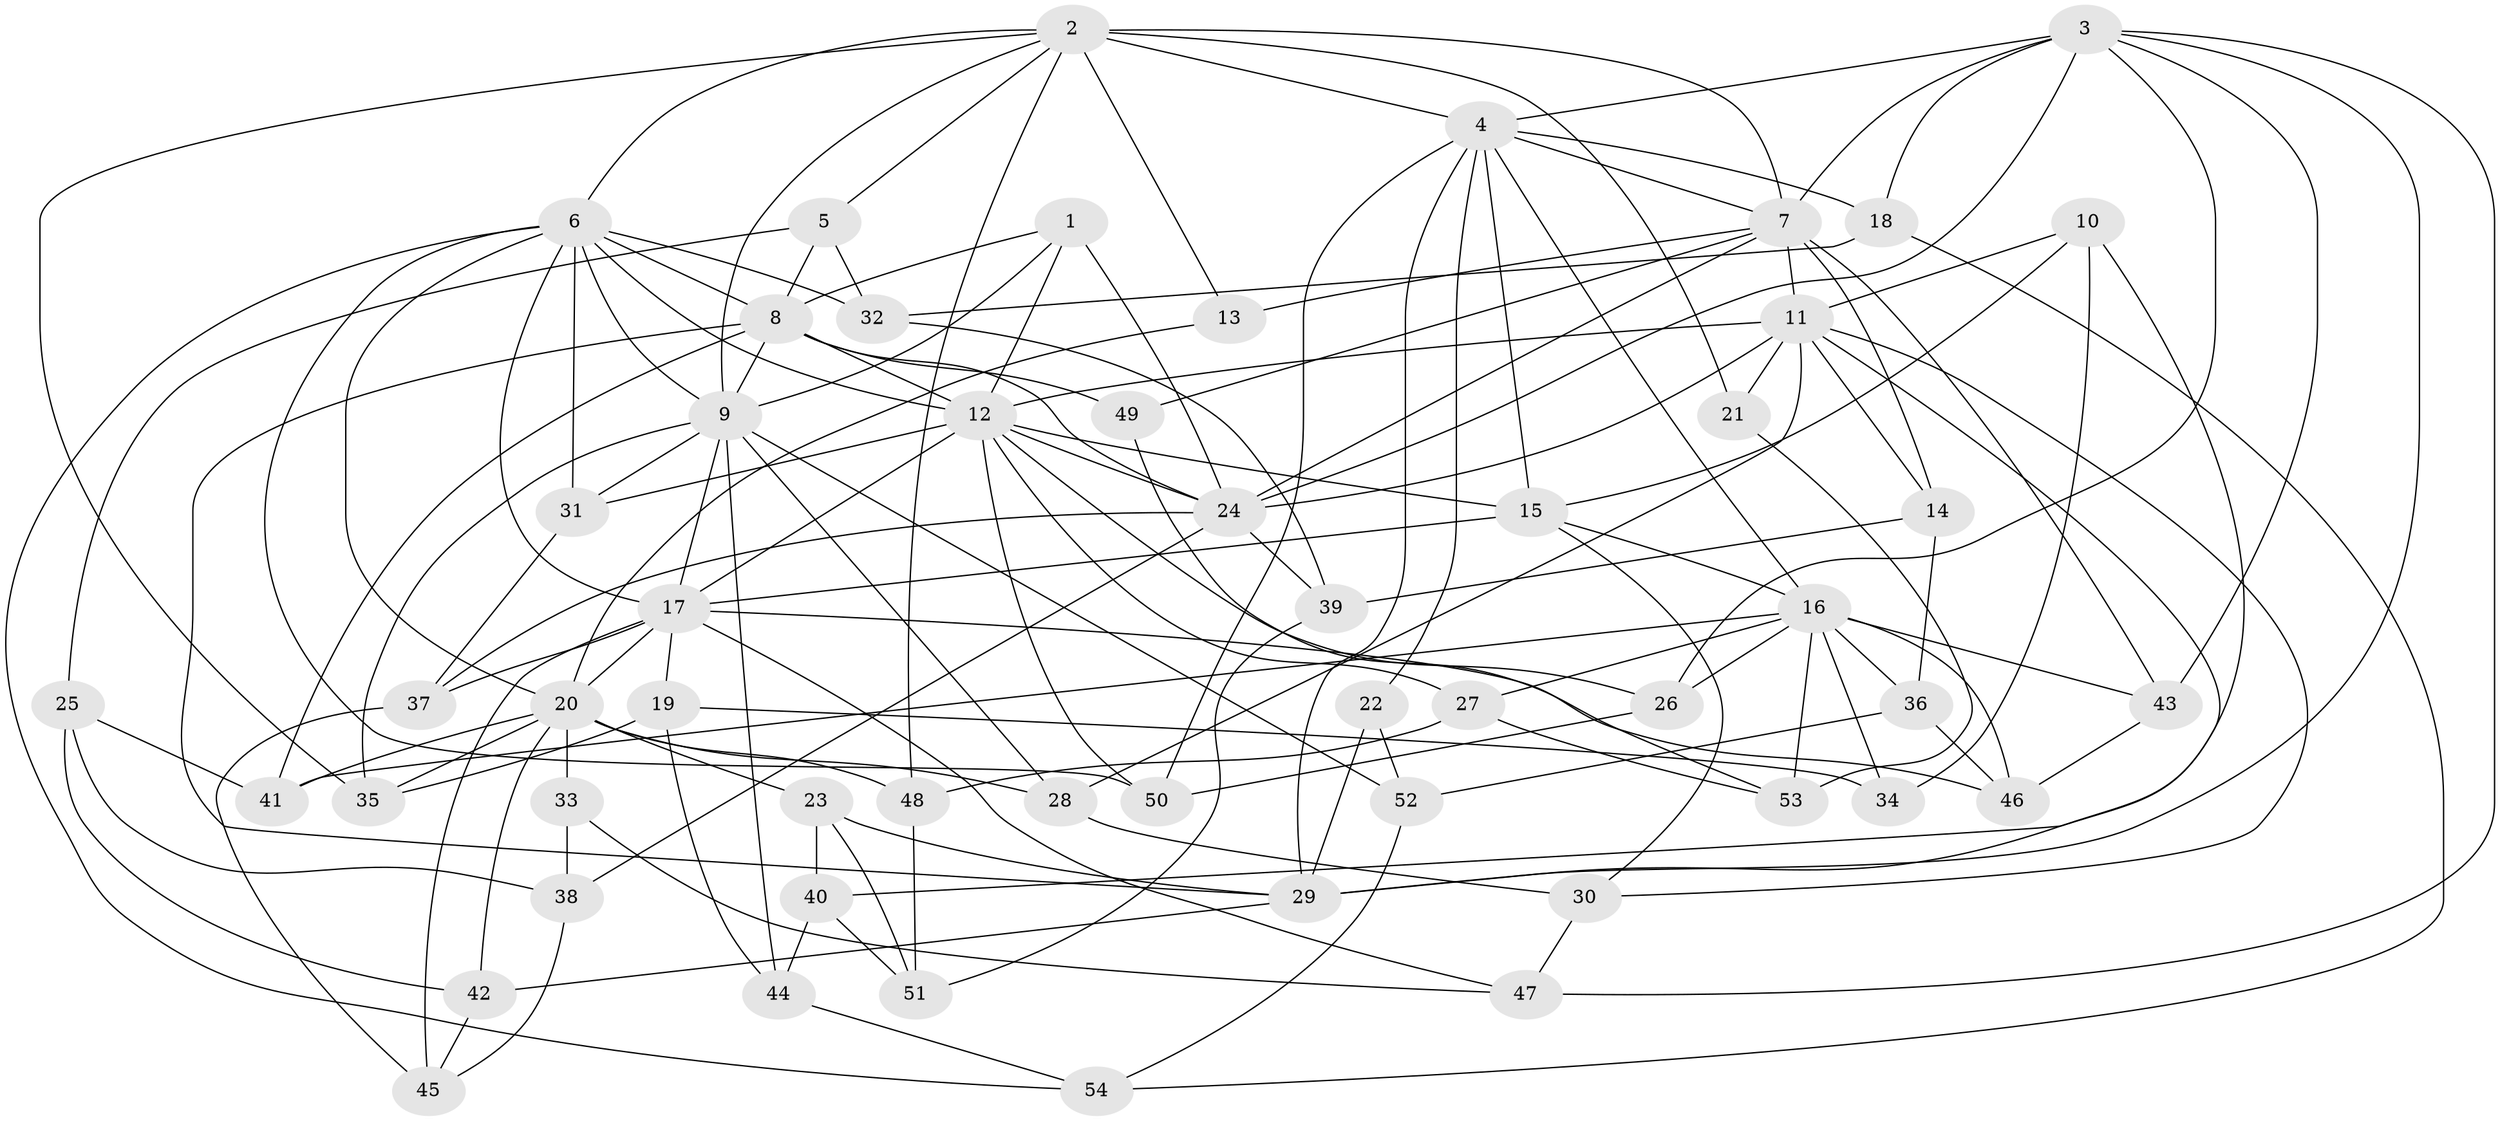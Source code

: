 // original degree distribution, {4: 1.0}
// Generated by graph-tools (version 1.1) at 2025/38/03/09/25 02:38:11]
// undirected, 54 vertices, 143 edges
graph export_dot {
graph [start="1"]
  node [color=gray90,style=filled];
  1;
  2;
  3;
  4;
  5;
  6;
  7;
  8;
  9;
  10;
  11;
  12;
  13;
  14;
  15;
  16;
  17;
  18;
  19;
  20;
  21;
  22;
  23;
  24;
  25;
  26;
  27;
  28;
  29;
  30;
  31;
  32;
  33;
  34;
  35;
  36;
  37;
  38;
  39;
  40;
  41;
  42;
  43;
  44;
  45;
  46;
  47;
  48;
  49;
  50;
  51;
  52;
  53;
  54;
  1 -- 8 [weight=1.0];
  1 -- 9 [weight=1.0];
  1 -- 12 [weight=1.0];
  1 -- 24 [weight=1.0];
  2 -- 4 [weight=1.0];
  2 -- 5 [weight=1.0];
  2 -- 6 [weight=2.0];
  2 -- 7 [weight=1.0];
  2 -- 9 [weight=1.0];
  2 -- 13 [weight=2.0];
  2 -- 21 [weight=2.0];
  2 -- 35 [weight=1.0];
  2 -- 48 [weight=1.0];
  3 -- 4 [weight=1.0];
  3 -- 7 [weight=1.0];
  3 -- 18 [weight=1.0];
  3 -- 24 [weight=1.0];
  3 -- 26 [weight=1.0];
  3 -- 29 [weight=1.0];
  3 -- 43 [weight=1.0];
  3 -- 47 [weight=1.0];
  4 -- 7 [weight=1.0];
  4 -- 15 [weight=2.0];
  4 -- 16 [weight=1.0];
  4 -- 18 [weight=1.0];
  4 -- 22 [weight=1.0];
  4 -- 29 [weight=2.0];
  4 -- 50 [weight=2.0];
  5 -- 8 [weight=1.0];
  5 -- 25 [weight=1.0];
  5 -- 32 [weight=1.0];
  6 -- 8 [weight=1.0];
  6 -- 9 [weight=1.0];
  6 -- 12 [weight=1.0];
  6 -- 17 [weight=1.0];
  6 -- 20 [weight=2.0];
  6 -- 31 [weight=1.0];
  6 -- 32 [weight=1.0];
  6 -- 50 [weight=1.0];
  6 -- 54 [weight=1.0];
  7 -- 11 [weight=2.0];
  7 -- 13 [weight=1.0];
  7 -- 14 [weight=1.0];
  7 -- 24 [weight=2.0];
  7 -- 43 [weight=1.0];
  7 -- 49 [weight=2.0];
  8 -- 9 [weight=1.0];
  8 -- 12 [weight=1.0];
  8 -- 24 [weight=1.0];
  8 -- 29 [weight=2.0];
  8 -- 41 [weight=1.0];
  8 -- 49 [weight=1.0];
  9 -- 17 [weight=1.0];
  9 -- 28 [weight=1.0];
  9 -- 31 [weight=1.0];
  9 -- 35 [weight=1.0];
  9 -- 44 [weight=1.0];
  9 -- 52 [weight=1.0];
  10 -- 11 [weight=1.0];
  10 -- 15 [weight=1.0];
  10 -- 34 [weight=1.0];
  10 -- 40 [weight=1.0];
  11 -- 12 [weight=1.0];
  11 -- 14 [weight=1.0];
  11 -- 21 [weight=1.0];
  11 -- 24 [weight=1.0];
  11 -- 28 [weight=1.0];
  11 -- 29 [weight=1.0];
  11 -- 30 [weight=1.0];
  12 -- 15 [weight=1.0];
  12 -- 17 [weight=1.0];
  12 -- 24 [weight=1.0];
  12 -- 26 [weight=1.0];
  12 -- 27 [weight=1.0];
  12 -- 31 [weight=1.0];
  12 -- 50 [weight=2.0];
  13 -- 20 [weight=1.0];
  14 -- 36 [weight=1.0];
  14 -- 39 [weight=1.0];
  15 -- 16 [weight=2.0];
  15 -- 17 [weight=1.0];
  15 -- 30 [weight=1.0];
  16 -- 26 [weight=1.0];
  16 -- 27 [weight=1.0];
  16 -- 34 [weight=2.0];
  16 -- 36 [weight=1.0];
  16 -- 41 [weight=1.0];
  16 -- 43 [weight=1.0];
  16 -- 46 [weight=1.0];
  16 -- 53 [weight=1.0];
  17 -- 19 [weight=1.0];
  17 -- 20 [weight=1.0];
  17 -- 37 [weight=1.0];
  17 -- 45 [weight=1.0];
  17 -- 46 [weight=1.0];
  17 -- 47 [weight=1.0];
  18 -- 32 [weight=1.0];
  18 -- 54 [weight=1.0];
  19 -- 34 [weight=1.0];
  19 -- 35 [weight=1.0];
  19 -- 44 [weight=1.0];
  20 -- 23 [weight=1.0];
  20 -- 28 [weight=1.0];
  20 -- 33 [weight=2.0];
  20 -- 35 [weight=1.0];
  20 -- 41 [weight=1.0];
  20 -- 42 [weight=1.0];
  20 -- 48 [weight=1.0];
  21 -- 53 [weight=1.0];
  22 -- 29 [weight=2.0];
  22 -- 52 [weight=1.0];
  23 -- 29 [weight=1.0];
  23 -- 40 [weight=1.0];
  23 -- 51 [weight=1.0];
  24 -- 37 [weight=1.0];
  24 -- 38 [weight=1.0];
  24 -- 39 [weight=1.0];
  25 -- 38 [weight=1.0];
  25 -- 41 [weight=1.0];
  25 -- 42 [weight=1.0];
  26 -- 50 [weight=1.0];
  27 -- 48 [weight=1.0];
  27 -- 53 [weight=1.0];
  28 -- 30 [weight=1.0];
  29 -- 42 [weight=1.0];
  30 -- 47 [weight=1.0];
  31 -- 37 [weight=1.0];
  32 -- 39 [weight=1.0];
  33 -- 38 [weight=1.0];
  33 -- 47 [weight=1.0];
  36 -- 46 [weight=1.0];
  36 -- 52 [weight=1.0];
  37 -- 45 [weight=1.0];
  38 -- 45 [weight=1.0];
  39 -- 51 [weight=1.0];
  40 -- 44 [weight=1.0];
  40 -- 51 [weight=1.0];
  42 -- 45 [weight=1.0];
  43 -- 46 [weight=1.0];
  44 -- 54 [weight=1.0];
  48 -- 51 [weight=1.0];
  49 -- 53 [weight=1.0];
  52 -- 54 [weight=1.0];
}
